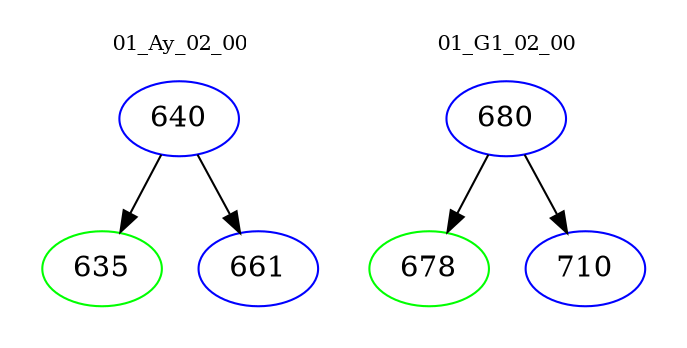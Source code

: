 digraph{
subgraph cluster_0 {
color = white
label = "01_Ay_02_00";
fontsize=10;
T0_640 [label="640", color="blue"]
T0_640 -> T0_635 [color="black"]
T0_635 [label="635", color="green"]
T0_640 -> T0_661 [color="black"]
T0_661 [label="661", color="blue"]
}
subgraph cluster_1 {
color = white
label = "01_G1_02_00";
fontsize=10;
T1_680 [label="680", color="blue"]
T1_680 -> T1_678 [color="black"]
T1_678 [label="678", color="green"]
T1_680 -> T1_710 [color="black"]
T1_710 [label="710", color="blue"]
}
}
